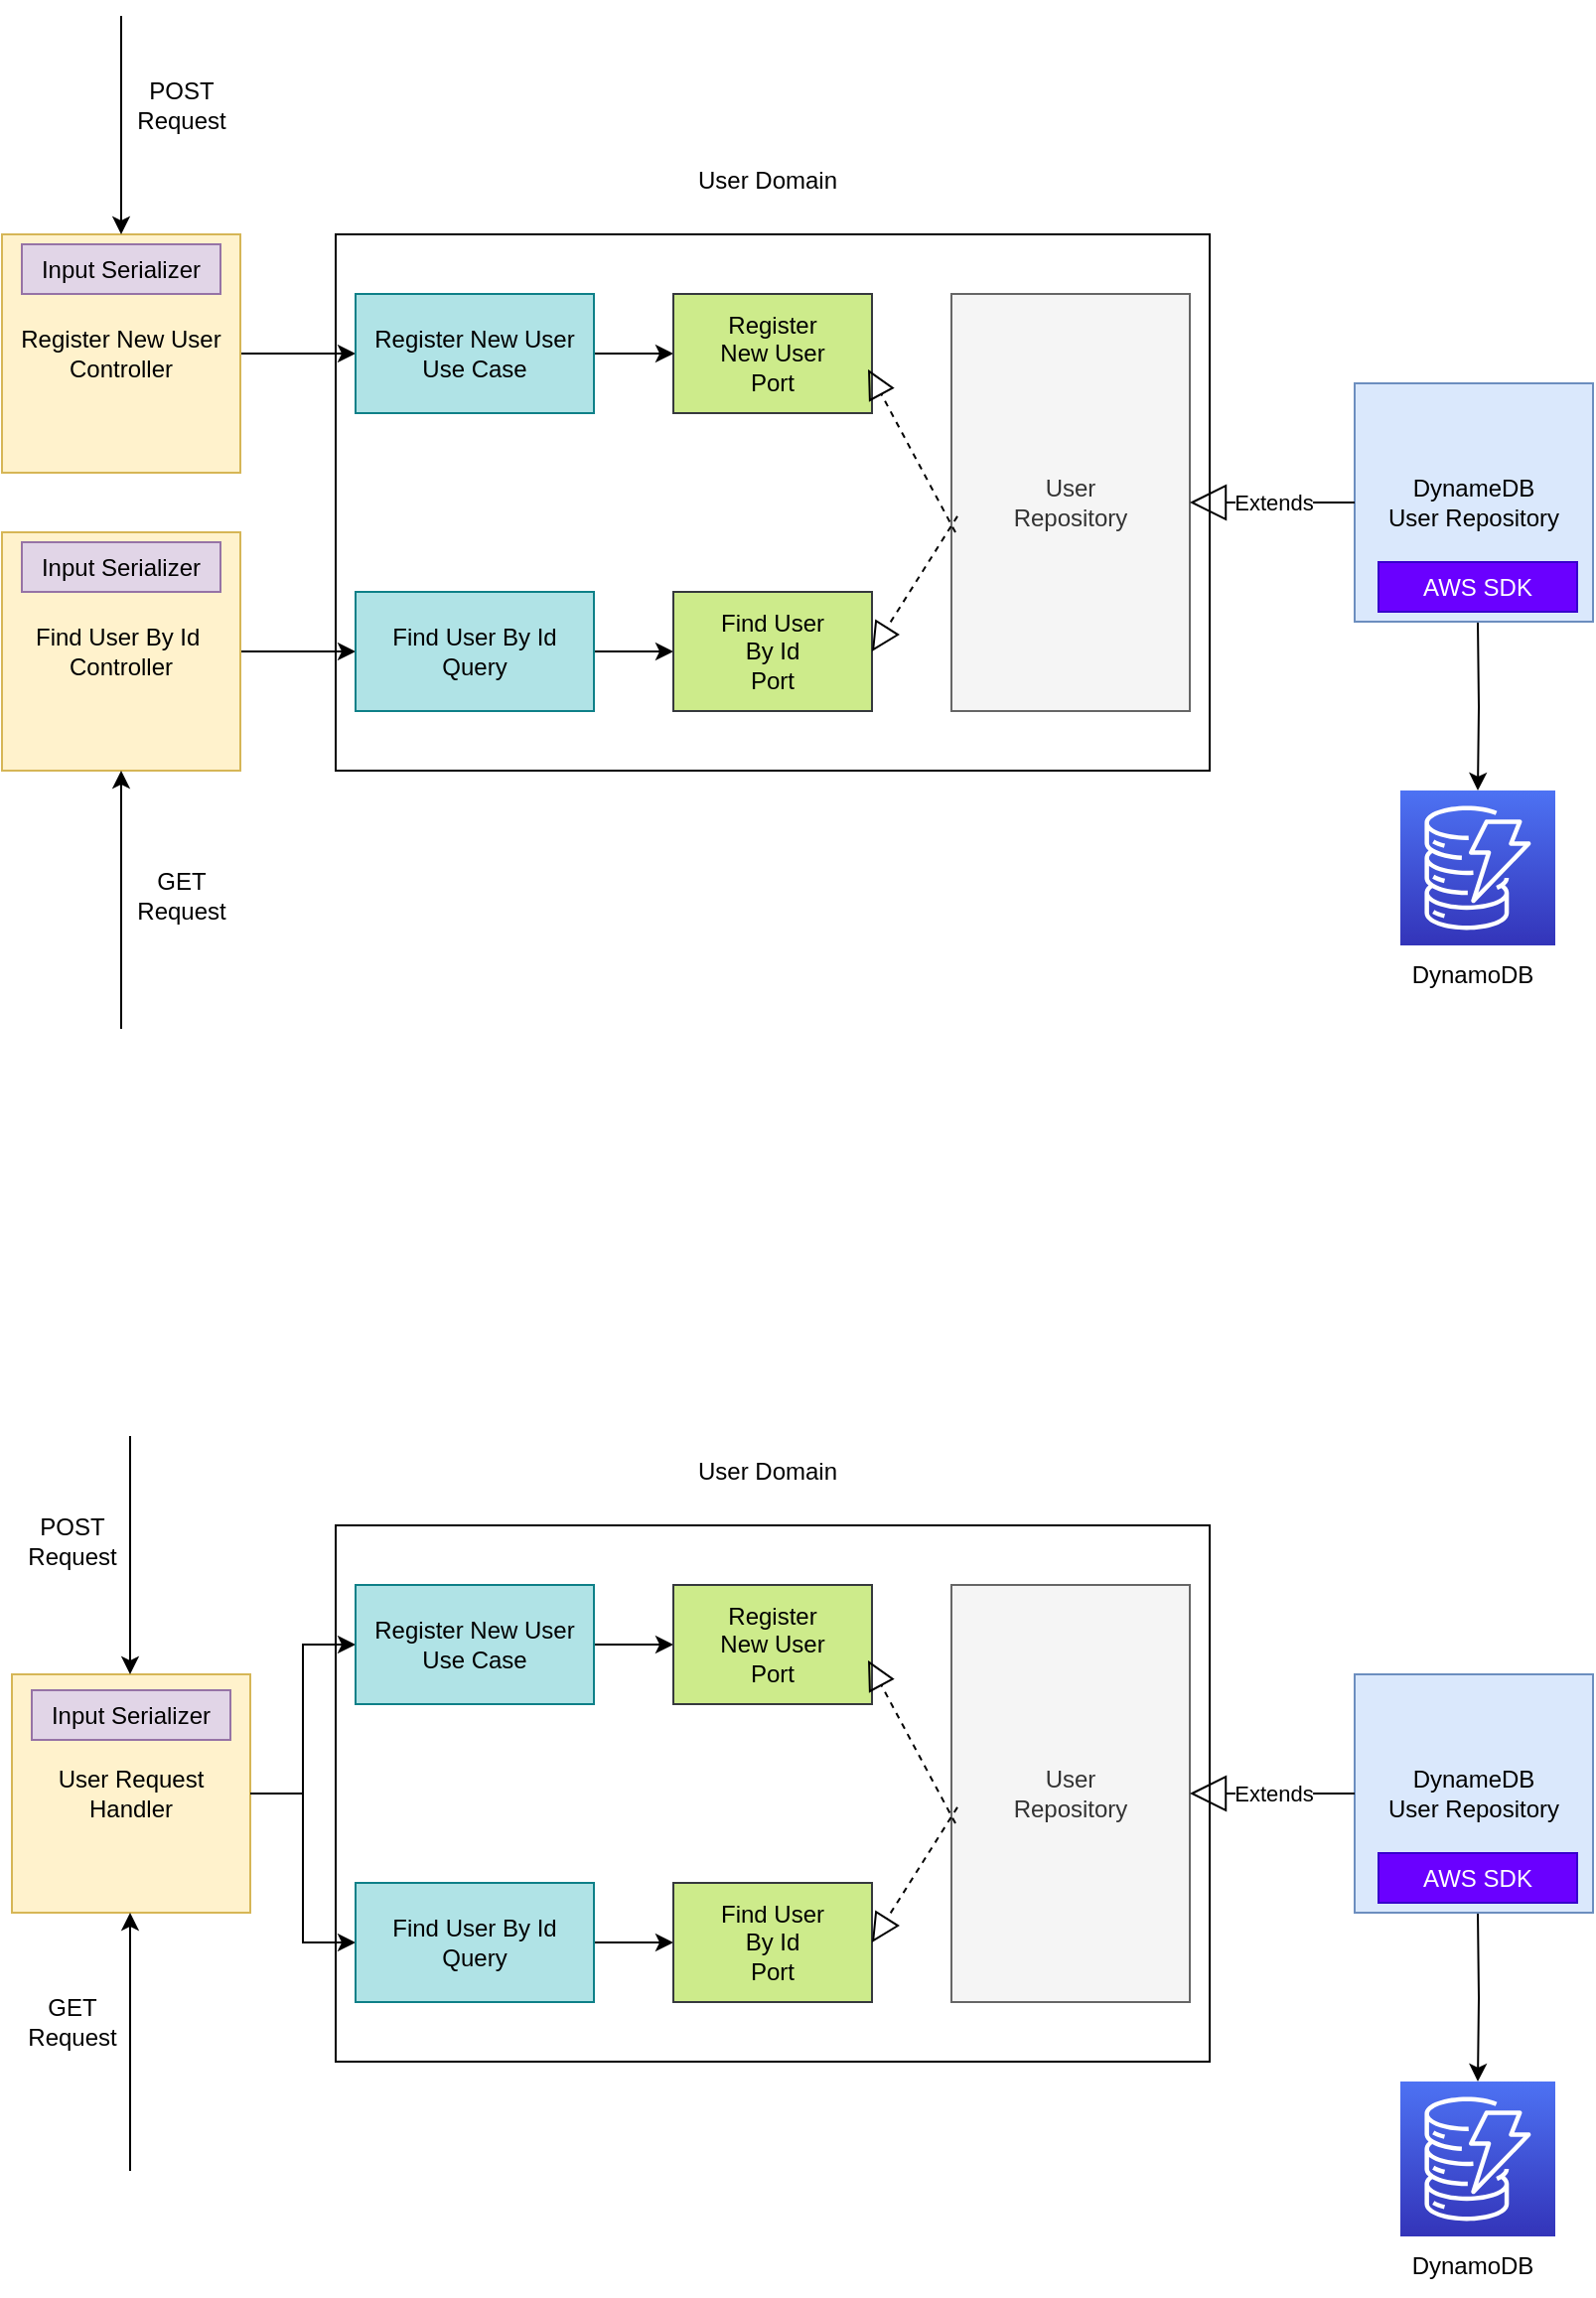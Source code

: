 <mxfile version="21.2.8" type="device">
  <diagram name="Page-1" id="iuhKGYpDs8OUyVcEBczW">
    <mxGraphModel dx="1098" dy="828" grid="1" gridSize="10" guides="1" tooltips="1" connect="1" arrows="1" fold="1" page="1" pageScale="1" pageWidth="827" pageHeight="1169" math="0" shadow="0">
      <root>
        <mxCell id="0" />
        <mxCell id="1" parent="0" />
        <mxCell id="mWy959c6h3wISLn9BWex-2" value="" style="rounded=0;whiteSpace=wrap;html=1;fillColor=none;" vertex="1" parent="1">
          <mxGeometry x="178" y="160" width="440" height="270" as="geometry" />
        </mxCell>
        <mxCell id="mWy959c6h3wISLn9BWex-17" style="edgeStyle=orthogonalEdgeStyle;rounded=0;orthogonalLoop=1;jettySize=auto;html=1;entryX=0;entryY=0.5;entryDx=0;entryDy=0;" edge="1" parent="1" source="mWy959c6h3wISLn9BWex-3" target="mWy959c6h3wISLn9BWex-8">
          <mxGeometry relative="1" as="geometry" />
        </mxCell>
        <mxCell id="mWy959c6h3wISLn9BWex-3" value="Register New User Controller" style="rounded=0;whiteSpace=wrap;html=1;fillColor=#fff2cc;strokeColor=#d6b656;" vertex="1" parent="1">
          <mxGeometry x="10" y="160" width="120" height="120" as="geometry" />
        </mxCell>
        <mxCell id="mWy959c6h3wISLn9BWex-4" value="Input&amp;nbsp;Serializer" style="rounded=0;whiteSpace=wrap;html=1;fillColor=#e1d5e7;strokeColor=#9673a6;" vertex="1" parent="1">
          <mxGeometry x="20" y="165" width="100" height="25" as="geometry" />
        </mxCell>
        <mxCell id="mWy959c6h3wISLn9BWex-16" style="edgeStyle=orthogonalEdgeStyle;rounded=0;orthogonalLoop=1;jettySize=auto;html=1;exitX=1;exitY=0.5;exitDx=0;exitDy=0;entryX=0;entryY=0.5;entryDx=0;entryDy=0;" edge="1" parent="1" source="mWy959c6h3wISLn9BWex-6" target="mWy959c6h3wISLn9BWex-9">
          <mxGeometry relative="1" as="geometry" />
        </mxCell>
        <mxCell id="mWy959c6h3wISLn9BWex-6" value="Find User By Id&amp;nbsp; Controller" style="rounded=0;whiteSpace=wrap;html=1;fillColor=#fff2cc;strokeColor=#d6b656;" vertex="1" parent="1">
          <mxGeometry x="10" y="310" width="120" height="120" as="geometry" />
        </mxCell>
        <mxCell id="mWy959c6h3wISLn9BWex-7" value="Input&amp;nbsp;Serializer" style="rounded=0;whiteSpace=wrap;html=1;fillColor=#e1d5e7;strokeColor=#9673a6;" vertex="1" parent="1">
          <mxGeometry x="20" y="315" width="100" height="25" as="geometry" />
        </mxCell>
        <mxCell id="mWy959c6h3wISLn9BWex-18" style="edgeStyle=orthogonalEdgeStyle;rounded=0;orthogonalLoop=1;jettySize=auto;html=1;" edge="1" parent="1" source="mWy959c6h3wISLn9BWex-8" target="mWy959c6h3wISLn9BWex-10">
          <mxGeometry relative="1" as="geometry" />
        </mxCell>
        <mxCell id="mWy959c6h3wISLn9BWex-8" value="Register New User Use Case" style="rounded=0;whiteSpace=wrap;html=1;fillColor=#b0e3e6;strokeColor=#0e8088;" vertex="1" parent="1">
          <mxGeometry x="188" y="190" width="120" height="60" as="geometry" />
        </mxCell>
        <mxCell id="mWy959c6h3wISLn9BWex-19" style="edgeStyle=orthogonalEdgeStyle;rounded=0;orthogonalLoop=1;jettySize=auto;html=1;entryX=0;entryY=0.5;entryDx=0;entryDy=0;" edge="1" parent="1" source="mWy959c6h3wISLn9BWex-9" target="mWy959c6h3wISLn9BWex-11">
          <mxGeometry relative="1" as="geometry" />
        </mxCell>
        <mxCell id="mWy959c6h3wISLn9BWex-9" value="Find User By Id Query" style="rounded=0;whiteSpace=wrap;html=1;fillColor=#b0e3e6;strokeColor=#0e8088;" vertex="1" parent="1">
          <mxGeometry x="188" y="340" width="120" height="60" as="geometry" />
        </mxCell>
        <mxCell id="mWy959c6h3wISLn9BWex-10" value="Register &lt;br&gt;New User &lt;br&gt;Port" style="rounded=0;whiteSpace=wrap;html=1;fillColor=#cdeb8b;strokeColor=#36393d;" vertex="1" parent="1">
          <mxGeometry x="348" y="190" width="100" height="60" as="geometry" />
        </mxCell>
        <mxCell id="mWy959c6h3wISLn9BWex-11" value="Find User &lt;br&gt;By Id &lt;br&gt;Port" style="rounded=0;whiteSpace=wrap;html=1;fillColor=#cdeb8b;strokeColor=#36393d;" vertex="1" parent="1">
          <mxGeometry x="348" y="340" width="100" height="60" as="geometry" />
        </mxCell>
        <mxCell id="mWy959c6h3wISLn9BWex-12" value="User &lt;br&gt;Repository" style="rounded=0;whiteSpace=wrap;html=1;fillColor=#f5f5f5;fontColor=#333333;strokeColor=#666666;" vertex="1" parent="1">
          <mxGeometry x="488" y="190" width="120" height="210" as="geometry" />
        </mxCell>
        <mxCell id="mWy959c6h3wISLn9BWex-21" style="edgeStyle=orthogonalEdgeStyle;rounded=0;orthogonalLoop=1;jettySize=auto;html=1;entryX=0.5;entryY=0;entryDx=0;entryDy=0;entryPerimeter=0;" edge="1" parent="1" target="mWy959c6h3wISLn9BWex-15">
          <mxGeometry relative="1" as="geometry">
            <mxPoint x="753" y="355" as="sourcePoint" />
          </mxGeometry>
        </mxCell>
        <mxCell id="mWy959c6h3wISLn9BWex-13" value="DynameDB&lt;br&gt;User Repository" style="rounded=0;whiteSpace=wrap;html=1;fillColor=#dae8fc;strokeColor=#6c8ebf;" vertex="1" parent="1">
          <mxGeometry x="691" y="235" width="120" height="120" as="geometry" />
        </mxCell>
        <mxCell id="mWy959c6h3wISLn9BWex-14" value="AWS SDK" style="rounded=0;whiteSpace=wrap;html=1;fillColor=#6a00ff;strokeColor=#3700CC;fontColor=#ffffff;" vertex="1" parent="1">
          <mxGeometry x="703" y="325" width="100" height="25" as="geometry" />
        </mxCell>
        <mxCell id="mWy959c6h3wISLn9BWex-15" value="" style="sketch=0;points=[[0,0,0],[0.25,0,0],[0.5,0,0],[0.75,0,0],[1,0,0],[0,1,0],[0.25,1,0],[0.5,1,0],[0.75,1,0],[1,1,0],[0,0.25,0],[0,0.5,0],[0,0.75,0],[1,0.25,0],[1,0.5,0],[1,0.75,0]];outlineConnect=0;fontColor=#232F3E;gradientColor=#4D72F3;gradientDirection=north;fillColor=#3334B9;strokeColor=#ffffff;dashed=0;verticalLabelPosition=bottom;verticalAlign=top;align=center;html=1;fontSize=12;fontStyle=0;aspect=fixed;shape=mxgraph.aws4.resourceIcon;resIcon=mxgraph.aws4.dynamodb;" vertex="1" parent="1">
          <mxGeometry x="714" y="440" width="78" height="78" as="geometry" />
        </mxCell>
        <mxCell id="mWy959c6h3wISLn9BWex-22" value="Extends" style="endArrow=block;endSize=16;endFill=0;html=1;rounded=0;entryX=1;entryY=0.5;entryDx=0;entryDy=0;exitX=0;exitY=0.5;exitDx=0;exitDy=0;" edge="1" parent="1" source="mWy959c6h3wISLn9BWex-13" target="mWy959c6h3wISLn9BWex-12">
          <mxGeometry width="160" relative="1" as="geometry">
            <mxPoint x="330" y="470" as="sourcePoint" />
            <mxPoint x="490" y="470" as="targetPoint" />
          </mxGeometry>
        </mxCell>
        <mxCell id="mWy959c6h3wISLn9BWex-23" value="" style="endArrow=block;dashed=1;endFill=0;endSize=12;html=1;rounded=0;entryX=1;entryY=0.5;entryDx=0;entryDy=0;exitX=0.025;exitY=0.533;exitDx=0;exitDy=0;exitPerimeter=0;" edge="1" parent="1" source="mWy959c6h3wISLn9BWex-12" target="mWy959c6h3wISLn9BWex-11">
          <mxGeometry width="160" relative="1" as="geometry">
            <mxPoint x="330" y="470" as="sourcePoint" />
            <mxPoint x="500" y="480" as="targetPoint" />
          </mxGeometry>
        </mxCell>
        <mxCell id="mWy959c6h3wISLn9BWex-24" value="" style="endArrow=block;dashed=1;endFill=0;endSize=12;html=1;rounded=0;entryX=0.98;entryY=0.633;entryDx=0;entryDy=0;entryPerimeter=0;" edge="1" parent="1" target="mWy959c6h3wISLn9BWex-10">
          <mxGeometry width="160" relative="1" as="geometry">
            <mxPoint x="490" y="310" as="sourcePoint" />
            <mxPoint x="490" y="470" as="targetPoint" />
          </mxGeometry>
        </mxCell>
        <mxCell id="mWy959c6h3wISLn9BWex-25" value="" style="endArrow=classic;html=1;rounded=0;entryX=0.5;entryY=1;entryDx=0;entryDy=0;" edge="1" parent="1" target="mWy959c6h3wISLn9BWex-6">
          <mxGeometry width="50" height="50" relative="1" as="geometry">
            <mxPoint x="70" y="560" as="sourcePoint" />
            <mxPoint x="440" y="440" as="targetPoint" />
            <Array as="points">
              <mxPoint x="70" y="520" />
            </Array>
          </mxGeometry>
        </mxCell>
        <mxCell id="mWy959c6h3wISLn9BWex-26" value="GET&lt;br&gt;Request" style="text;html=1;align=center;verticalAlign=middle;resizable=0;points=[];autosize=1;strokeColor=none;fillColor=none;" vertex="1" parent="1">
          <mxGeometry x="65" y="473" width="70" height="40" as="geometry" />
        </mxCell>
        <mxCell id="mWy959c6h3wISLn9BWex-27" value="POST &lt;br&gt;Request" style="text;html=1;align=center;verticalAlign=middle;resizable=0;points=[];autosize=1;strokeColor=none;fillColor=none;" vertex="1" parent="1">
          <mxGeometry x="65" y="75" width="70" height="40" as="geometry" />
        </mxCell>
        <mxCell id="mWy959c6h3wISLn9BWex-29" value="" style="endArrow=classic;html=1;rounded=0;entryX=0.5;entryY=0;entryDx=0;entryDy=0;" edge="1" parent="1" target="mWy959c6h3wISLn9BWex-3">
          <mxGeometry width="50" height="50" relative="1" as="geometry">
            <mxPoint x="70" y="50" as="sourcePoint" />
            <mxPoint x="440" y="240" as="targetPoint" />
            <Array as="points">
              <mxPoint x="70" y="90" />
            </Array>
          </mxGeometry>
        </mxCell>
        <mxCell id="mWy959c6h3wISLn9BWex-30" value="User Domain" style="text;html=1;align=center;verticalAlign=middle;resizable=0;points=[];autosize=1;strokeColor=none;fillColor=none;" vertex="1" parent="1">
          <mxGeometry x="350" y="118" width="90" height="30" as="geometry" />
        </mxCell>
        <mxCell id="mWy959c6h3wISLn9BWex-31" value="DynamoDB" style="text;html=1;align=center;verticalAlign=middle;resizable=0;points=[];autosize=1;strokeColor=none;fillColor=none;" vertex="1" parent="1">
          <mxGeometry x="710" y="518" width="80" height="30" as="geometry" />
        </mxCell>
        <mxCell id="mWy959c6h3wISLn9BWex-32" value="" style="rounded=0;whiteSpace=wrap;html=1;fillColor=none;" vertex="1" parent="1">
          <mxGeometry x="178" y="810" width="440" height="270" as="geometry" />
        </mxCell>
        <mxCell id="mWy959c6h3wISLn9BWex-33" style="edgeStyle=orthogonalEdgeStyle;rounded=0;orthogonalLoop=1;jettySize=auto;html=1;entryX=0;entryY=0.5;entryDx=0;entryDy=0;" edge="1" parent="1" source="mWy959c6h3wISLn9BWex-34" target="mWy959c6h3wISLn9BWex-40">
          <mxGeometry relative="1" as="geometry" />
        </mxCell>
        <mxCell id="mWy959c6h3wISLn9BWex-34" value="User Request Handler" style="rounded=0;whiteSpace=wrap;html=1;fillColor=#fff2cc;strokeColor=#d6b656;" vertex="1" parent="1">
          <mxGeometry x="15" y="885" width="120" height="120" as="geometry" />
        </mxCell>
        <mxCell id="mWy959c6h3wISLn9BWex-35" value="Input&amp;nbsp;Serializer" style="rounded=0;whiteSpace=wrap;html=1;fillColor=#e1d5e7;strokeColor=#9673a6;" vertex="1" parent="1">
          <mxGeometry x="25" y="893" width="100" height="25" as="geometry" />
        </mxCell>
        <mxCell id="mWy959c6h3wISLn9BWex-36" style="edgeStyle=orthogonalEdgeStyle;rounded=0;orthogonalLoop=1;jettySize=auto;html=1;exitX=1;exitY=0.5;exitDx=0;exitDy=0;entryX=0;entryY=0.5;entryDx=0;entryDy=0;" edge="1" parent="1" source="mWy959c6h3wISLn9BWex-34" target="mWy959c6h3wISLn9BWex-42">
          <mxGeometry relative="1" as="geometry">
            <mxPoint x="130" y="1020" as="sourcePoint" />
          </mxGeometry>
        </mxCell>
        <mxCell id="mWy959c6h3wISLn9BWex-39" style="edgeStyle=orthogonalEdgeStyle;rounded=0;orthogonalLoop=1;jettySize=auto;html=1;" edge="1" parent="1" source="mWy959c6h3wISLn9BWex-40" target="mWy959c6h3wISLn9BWex-43">
          <mxGeometry relative="1" as="geometry" />
        </mxCell>
        <mxCell id="mWy959c6h3wISLn9BWex-40" value="Register New User Use Case" style="rounded=0;whiteSpace=wrap;html=1;fillColor=#b0e3e6;strokeColor=#0e8088;" vertex="1" parent="1">
          <mxGeometry x="188" y="840" width="120" height="60" as="geometry" />
        </mxCell>
        <mxCell id="mWy959c6h3wISLn9BWex-41" style="edgeStyle=orthogonalEdgeStyle;rounded=0;orthogonalLoop=1;jettySize=auto;html=1;entryX=0;entryY=0.5;entryDx=0;entryDy=0;" edge="1" parent="1" source="mWy959c6h3wISLn9BWex-42" target="mWy959c6h3wISLn9BWex-44">
          <mxGeometry relative="1" as="geometry" />
        </mxCell>
        <mxCell id="mWy959c6h3wISLn9BWex-42" value="Find User By Id Query" style="rounded=0;whiteSpace=wrap;html=1;fillColor=#b0e3e6;strokeColor=#0e8088;" vertex="1" parent="1">
          <mxGeometry x="188" y="990" width="120" height="60" as="geometry" />
        </mxCell>
        <mxCell id="mWy959c6h3wISLn9BWex-43" value="Register &lt;br&gt;New User &lt;br&gt;Port" style="rounded=0;whiteSpace=wrap;html=1;fillColor=#cdeb8b;strokeColor=#36393d;" vertex="1" parent="1">
          <mxGeometry x="348" y="840" width="100" height="60" as="geometry" />
        </mxCell>
        <mxCell id="mWy959c6h3wISLn9BWex-44" value="Find User &lt;br&gt;By Id &lt;br&gt;Port" style="rounded=0;whiteSpace=wrap;html=1;fillColor=#cdeb8b;strokeColor=#36393d;" vertex="1" parent="1">
          <mxGeometry x="348" y="990" width="100" height="60" as="geometry" />
        </mxCell>
        <mxCell id="mWy959c6h3wISLn9BWex-45" value="User &lt;br&gt;Repository" style="rounded=0;whiteSpace=wrap;html=1;fillColor=#f5f5f5;fontColor=#333333;strokeColor=#666666;" vertex="1" parent="1">
          <mxGeometry x="488" y="840" width="120" height="210" as="geometry" />
        </mxCell>
        <mxCell id="mWy959c6h3wISLn9BWex-46" style="edgeStyle=orthogonalEdgeStyle;rounded=0;orthogonalLoop=1;jettySize=auto;html=1;entryX=0.5;entryY=0;entryDx=0;entryDy=0;entryPerimeter=0;" edge="1" parent="1" target="mWy959c6h3wISLn9BWex-49">
          <mxGeometry relative="1" as="geometry">
            <mxPoint x="753" y="1005" as="sourcePoint" />
          </mxGeometry>
        </mxCell>
        <mxCell id="mWy959c6h3wISLn9BWex-47" value="DynameDB&lt;br&gt;User Repository" style="rounded=0;whiteSpace=wrap;html=1;fillColor=#dae8fc;strokeColor=#6c8ebf;" vertex="1" parent="1">
          <mxGeometry x="691" y="885" width="120" height="120" as="geometry" />
        </mxCell>
        <mxCell id="mWy959c6h3wISLn9BWex-48" value="AWS SDK" style="rounded=0;whiteSpace=wrap;html=1;fillColor=#6a00ff;strokeColor=#3700CC;fontColor=#ffffff;" vertex="1" parent="1">
          <mxGeometry x="703" y="975" width="100" height="25" as="geometry" />
        </mxCell>
        <mxCell id="mWy959c6h3wISLn9BWex-49" value="" style="sketch=0;points=[[0,0,0],[0.25,0,0],[0.5,0,0],[0.75,0,0],[1,0,0],[0,1,0],[0.25,1,0],[0.5,1,0],[0.75,1,0],[1,1,0],[0,0.25,0],[0,0.5,0],[0,0.75,0],[1,0.25,0],[1,0.5,0],[1,0.75,0]];outlineConnect=0;fontColor=#232F3E;gradientColor=#4D72F3;gradientDirection=north;fillColor=#3334B9;strokeColor=#ffffff;dashed=0;verticalLabelPosition=bottom;verticalAlign=top;align=center;html=1;fontSize=12;fontStyle=0;aspect=fixed;shape=mxgraph.aws4.resourceIcon;resIcon=mxgraph.aws4.dynamodb;" vertex="1" parent="1">
          <mxGeometry x="714" y="1090" width="78" height="78" as="geometry" />
        </mxCell>
        <mxCell id="mWy959c6h3wISLn9BWex-50" value="Extends" style="endArrow=block;endSize=16;endFill=0;html=1;rounded=0;entryX=1;entryY=0.5;entryDx=0;entryDy=0;exitX=0;exitY=0.5;exitDx=0;exitDy=0;" edge="1" parent="1" source="mWy959c6h3wISLn9BWex-47" target="mWy959c6h3wISLn9BWex-45">
          <mxGeometry width="160" relative="1" as="geometry">
            <mxPoint x="330" y="1120" as="sourcePoint" />
            <mxPoint x="490" y="1120" as="targetPoint" />
          </mxGeometry>
        </mxCell>
        <mxCell id="mWy959c6h3wISLn9BWex-51" value="" style="endArrow=block;dashed=1;endFill=0;endSize=12;html=1;rounded=0;entryX=1;entryY=0.5;entryDx=0;entryDy=0;exitX=0.025;exitY=0.533;exitDx=0;exitDy=0;exitPerimeter=0;" edge="1" parent="1" source="mWy959c6h3wISLn9BWex-45" target="mWy959c6h3wISLn9BWex-44">
          <mxGeometry width="160" relative="1" as="geometry">
            <mxPoint x="330" y="1120" as="sourcePoint" />
            <mxPoint x="500" y="1130" as="targetPoint" />
          </mxGeometry>
        </mxCell>
        <mxCell id="mWy959c6h3wISLn9BWex-52" value="" style="endArrow=block;dashed=1;endFill=0;endSize=12;html=1;rounded=0;entryX=0.98;entryY=0.633;entryDx=0;entryDy=0;entryPerimeter=0;" edge="1" parent="1" target="mWy959c6h3wISLn9BWex-43">
          <mxGeometry width="160" relative="1" as="geometry">
            <mxPoint x="490" y="960" as="sourcePoint" />
            <mxPoint x="490" y="1120" as="targetPoint" />
          </mxGeometry>
        </mxCell>
        <mxCell id="mWy959c6h3wISLn9BWex-53" value="" style="endArrow=classic;html=1;rounded=0;entryX=0.5;entryY=1;entryDx=0;entryDy=0;" edge="1" parent="1">
          <mxGeometry width="50" height="50" relative="1" as="geometry">
            <mxPoint x="74.5" y="1135" as="sourcePoint" />
            <mxPoint x="74.5" y="1005" as="targetPoint" />
            <Array as="points">
              <mxPoint x="74.5" y="1095" />
            </Array>
          </mxGeometry>
        </mxCell>
        <mxCell id="mWy959c6h3wISLn9BWex-54" value="GET&lt;br&gt;Request" style="text;html=1;align=center;verticalAlign=middle;resizable=0;points=[];autosize=1;strokeColor=none;fillColor=none;" vertex="1" parent="1">
          <mxGeometry x="10" y="1040" width="70" height="40" as="geometry" />
        </mxCell>
        <mxCell id="mWy959c6h3wISLn9BWex-55" value="POST &lt;br&gt;Request" style="text;html=1;align=center;verticalAlign=middle;resizable=0;points=[];autosize=1;strokeColor=none;fillColor=none;" vertex="1" parent="1">
          <mxGeometry x="10" y="798" width="70" height="40" as="geometry" />
        </mxCell>
        <mxCell id="mWy959c6h3wISLn9BWex-57" value="User Domain" style="text;html=1;align=center;verticalAlign=middle;resizable=0;points=[];autosize=1;strokeColor=none;fillColor=none;" vertex="1" parent="1">
          <mxGeometry x="350" y="768" width="90" height="30" as="geometry" />
        </mxCell>
        <mxCell id="mWy959c6h3wISLn9BWex-58" value="DynamoDB" style="text;html=1;align=center;verticalAlign=middle;resizable=0;points=[];autosize=1;strokeColor=none;fillColor=none;" vertex="1" parent="1">
          <mxGeometry x="710" y="1168" width="80" height="30" as="geometry" />
        </mxCell>
        <mxCell id="mWy959c6h3wISLn9BWex-59" value="" style="endArrow=classic;html=1;rounded=0;" edge="1" parent="1">
          <mxGeometry width="50" height="50" relative="1" as="geometry">
            <mxPoint x="74.5" y="785" as="sourcePoint" />
            <mxPoint x="74.5" y="885" as="targetPoint" />
            <Array as="points">
              <mxPoint x="74.5" y="765" />
            </Array>
          </mxGeometry>
        </mxCell>
      </root>
    </mxGraphModel>
  </diagram>
</mxfile>
